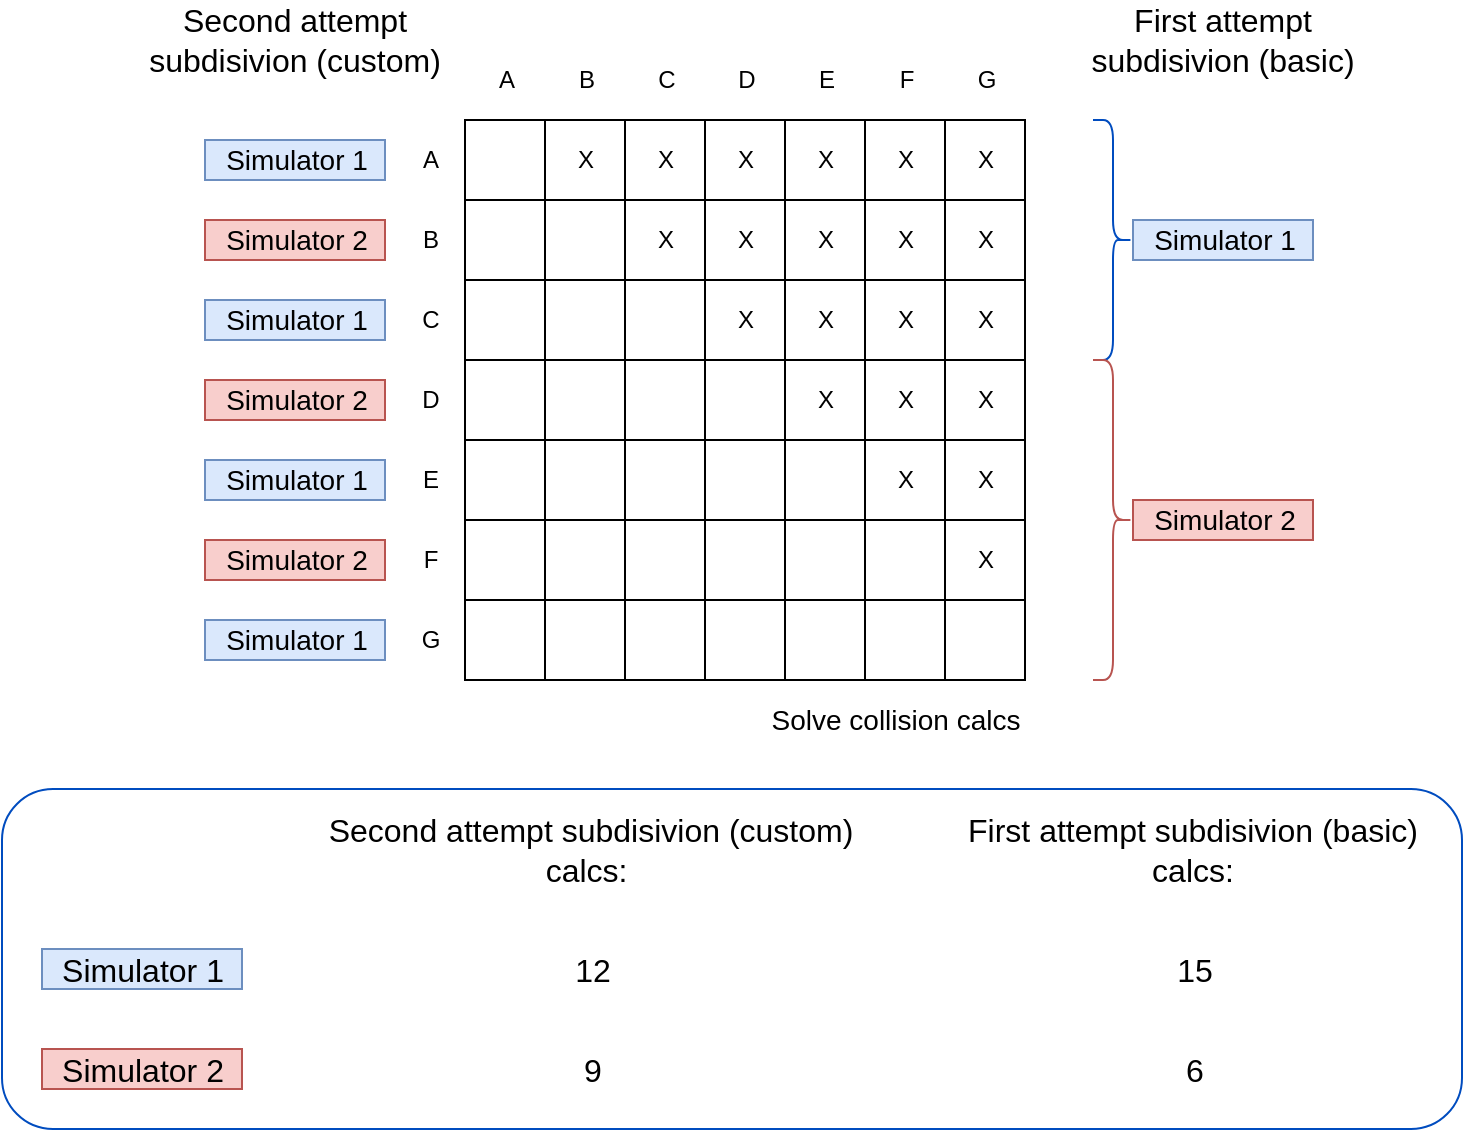 <mxfile version="12.9.7" type="device"><diagram id="iaJU6CxeEKp-TlRwAlS2" name="Page-1"><mxGraphModel dx="1364" dy="787" grid="1" gridSize="10" guides="1" tooltips="1" connect="1" arrows="1" fold="1" page="1" pageScale="1" pageWidth="827" pageHeight="1169" math="0" shadow="0"><root><mxCell id="0"/><mxCell id="1" parent="0"/><mxCell id="Pk6dAIkG8WQ61QbKKTJH-95" value="" style="rounded=1;whiteSpace=wrap;html=1;strokeColor=#004CBF;fillColor=none;gradientColor=none;fontSize=16;" vertex="1" parent="1"><mxGeometry x="49" y="414.5" width="730" height="170" as="geometry"/></mxCell><mxCell id="Pk6dAIkG8WQ61QbKKTJH-1" value="X" style="rounded=0;whiteSpace=wrap;html=1;" vertex="1" parent="1"><mxGeometry x="320.5" y="80" width="40" height="40" as="geometry"/></mxCell><mxCell id="Pk6dAIkG8WQ61QbKKTJH-2" value="X" style="rounded=0;whiteSpace=wrap;html=1;" vertex="1" parent="1"><mxGeometry x="360.5" y="80" width="40" height="40" as="geometry"/></mxCell><mxCell id="Pk6dAIkG8WQ61QbKKTJH-3" value="X" style="rounded=0;whiteSpace=wrap;html=1;" vertex="1" parent="1"><mxGeometry x="400.5" y="80" width="40" height="40" as="geometry"/></mxCell><mxCell id="Pk6dAIkG8WQ61QbKKTJH-4" value="X" style="rounded=0;whiteSpace=wrap;html=1;" vertex="1" parent="1"><mxGeometry x="440.5" y="80" width="40" height="40" as="geometry"/></mxCell><mxCell id="Pk6dAIkG8WQ61QbKKTJH-5" value="X" style="rounded=0;whiteSpace=wrap;html=1;" vertex="1" parent="1"><mxGeometry x="480.5" y="80" width="40" height="40" as="geometry"/></mxCell><mxCell id="Pk6dAIkG8WQ61QbKKTJH-6" value="X" style="rounded=0;whiteSpace=wrap;html=1;" vertex="1" parent="1"><mxGeometry x="520.5" y="80" width="40" height="40" as="geometry"/></mxCell><mxCell id="Pk6dAIkG8WQ61QbKKTJH-7" value="" style="rounded=0;whiteSpace=wrap;html=1;" vertex="1" parent="1"><mxGeometry x="320.5" y="120" width="40" height="40" as="geometry"/></mxCell><mxCell id="Pk6dAIkG8WQ61QbKKTJH-8" value="X" style="rounded=0;whiteSpace=wrap;html=1;" vertex="1" parent="1"><mxGeometry x="360.5" y="120" width="40" height="40" as="geometry"/></mxCell><mxCell id="Pk6dAIkG8WQ61QbKKTJH-9" value="X" style="rounded=0;whiteSpace=wrap;html=1;" vertex="1" parent="1"><mxGeometry x="400.5" y="120" width="40" height="40" as="geometry"/></mxCell><mxCell id="Pk6dAIkG8WQ61QbKKTJH-10" value="X" style="rounded=0;whiteSpace=wrap;html=1;" vertex="1" parent="1"><mxGeometry x="440.5" y="120" width="40" height="40" as="geometry"/></mxCell><mxCell id="Pk6dAIkG8WQ61QbKKTJH-11" value="X" style="rounded=0;whiteSpace=wrap;html=1;" vertex="1" parent="1"><mxGeometry x="480.5" y="120" width="40" height="40" as="geometry"/></mxCell><mxCell id="Pk6dAIkG8WQ61QbKKTJH-12" value="X" style="rounded=0;whiteSpace=wrap;html=1;" vertex="1" parent="1"><mxGeometry x="520.5" y="120" width="40" height="40" as="geometry"/></mxCell><mxCell id="Pk6dAIkG8WQ61QbKKTJH-13" value="" style="rounded=0;whiteSpace=wrap;html=1;" vertex="1" parent="1"><mxGeometry x="320.5" y="160" width="40" height="40" as="geometry"/></mxCell><mxCell id="Pk6dAIkG8WQ61QbKKTJH-14" value="" style="rounded=0;whiteSpace=wrap;html=1;" vertex="1" parent="1"><mxGeometry x="360.5" y="160" width="40" height="40" as="geometry"/></mxCell><mxCell id="Pk6dAIkG8WQ61QbKKTJH-15" value="X" style="rounded=0;whiteSpace=wrap;html=1;" vertex="1" parent="1"><mxGeometry x="400.5" y="160" width="40" height="40" as="geometry"/></mxCell><mxCell id="Pk6dAIkG8WQ61QbKKTJH-16" value="X" style="rounded=0;whiteSpace=wrap;html=1;" vertex="1" parent="1"><mxGeometry x="440.5" y="160" width="40" height="40" as="geometry"/></mxCell><mxCell id="Pk6dAIkG8WQ61QbKKTJH-17" value="X" style="rounded=0;whiteSpace=wrap;html=1;" vertex="1" parent="1"><mxGeometry x="480.5" y="160" width="40" height="40" as="geometry"/></mxCell><mxCell id="Pk6dAIkG8WQ61QbKKTJH-18" value="X" style="rounded=0;whiteSpace=wrap;html=1;" vertex="1" parent="1"><mxGeometry x="520.5" y="160" width="40" height="40" as="geometry"/></mxCell><mxCell id="Pk6dAIkG8WQ61QbKKTJH-19" value="" style="rounded=0;whiteSpace=wrap;html=1;" vertex="1" parent="1"><mxGeometry x="320.5" y="200" width="40" height="40" as="geometry"/></mxCell><mxCell id="Pk6dAIkG8WQ61QbKKTJH-20" value="" style="rounded=0;whiteSpace=wrap;html=1;" vertex="1" parent="1"><mxGeometry x="360.5" y="200" width="40" height="40" as="geometry"/></mxCell><mxCell id="Pk6dAIkG8WQ61QbKKTJH-21" value="" style="rounded=0;whiteSpace=wrap;html=1;" vertex="1" parent="1"><mxGeometry x="400.5" y="200" width="40" height="40" as="geometry"/></mxCell><mxCell id="Pk6dAIkG8WQ61QbKKTJH-22" value="X" style="rounded=0;whiteSpace=wrap;html=1;" vertex="1" parent="1"><mxGeometry x="440.5" y="200" width="40" height="40" as="geometry"/></mxCell><mxCell id="Pk6dAIkG8WQ61QbKKTJH-23" value="X" style="rounded=0;whiteSpace=wrap;html=1;" vertex="1" parent="1"><mxGeometry x="480.5" y="200" width="40" height="40" as="geometry"/></mxCell><mxCell id="Pk6dAIkG8WQ61QbKKTJH-24" value="X" style="rounded=0;whiteSpace=wrap;html=1;" vertex="1" parent="1"><mxGeometry x="520.5" y="200" width="40" height="40" as="geometry"/></mxCell><mxCell id="Pk6dAIkG8WQ61QbKKTJH-25" value="" style="rounded=0;whiteSpace=wrap;html=1;" vertex="1" parent="1"><mxGeometry x="320.5" y="240" width="40" height="40" as="geometry"/></mxCell><mxCell id="Pk6dAIkG8WQ61QbKKTJH-26" value="" style="rounded=0;whiteSpace=wrap;html=1;" vertex="1" parent="1"><mxGeometry x="360.5" y="240" width="40" height="40" as="geometry"/></mxCell><mxCell id="Pk6dAIkG8WQ61QbKKTJH-27" value="" style="rounded=0;whiteSpace=wrap;html=1;" vertex="1" parent="1"><mxGeometry x="400.5" y="240" width="40" height="40" as="geometry"/></mxCell><mxCell id="Pk6dAIkG8WQ61QbKKTJH-28" value="" style="rounded=0;whiteSpace=wrap;html=1;" vertex="1" parent="1"><mxGeometry x="440.5" y="240" width="40" height="40" as="geometry"/></mxCell><mxCell id="Pk6dAIkG8WQ61QbKKTJH-29" value="X" style="rounded=0;whiteSpace=wrap;html=1;" vertex="1" parent="1"><mxGeometry x="480.5" y="240" width="40" height="40" as="geometry"/></mxCell><mxCell id="Pk6dAIkG8WQ61QbKKTJH-30" value="X" style="rounded=0;whiteSpace=wrap;html=1;" vertex="1" parent="1"><mxGeometry x="520.5" y="240" width="40" height="40" as="geometry"/></mxCell><mxCell id="Pk6dAIkG8WQ61QbKKTJH-31" value="" style="rounded=0;whiteSpace=wrap;html=1;" vertex="1" parent="1"><mxGeometry x="320.5" y="280" width="40" height="40" as="geometry"/></mxCell><mxCell id="Pk6dAIkG8WQ61QbKKTJH-32" value="" style="rounded=0;whiteSpace=wrap;html=1;" vertex="1" parent="1"><mxGeometry x="360.5" y="280" width="40" height="40" as="geometry"/></mxCell><mxCell id="Pk6dAIkG8WQ61QbKKTJH-33" value="" style="rounded=0;whiteSpace=wrap;html=1;" vertex="1" parent="1"><mxGeometry x="400.5" y="280" width="40" height="40" as="geometry"/></mxCell><mxCell id="Pk6dAIkG8WQ61QbKKTJH-34" value="" style="rounded=0;whiteSpace=wrap;html=1;" vertex="1" parent="1"><mxGeometry x="440.5" y="280" width="40" height="40" as="geometry"/></mxCell><mxCell id="Pk6dAIkG8WQ61QbKKTJH-35" value="" style="rounded=0;whiteSpace=wrap;html=1;" vertex="1" parent="1"><mxGeometry x="480.5" y="280" width="40" height="40" as="geometry"/></mxCell><mxCell id="Pk6dAIkG8WQ61QbKKTJH-36" value="X" style="rounded=0;whiteSpace=wrap;html=1;" vertex="1" parent="1"><mxGeometry x="520.5" y="280" width="40" height="40" as="geometry"/></mxCell><mxCell id="Pk6dAIkG8WQ61QbKKTJH-37" value="" style="rounded=0;whiteSpace=wrap;html=1;" vertex="1" parent="1"><mxGeometry x="280.5" y="80" width="40" height="40" as="geometry"/></mxCell><mxCell id="Pk6dAIkG8WQ61QbKKTJH-38" value="" style="rounded=0;whiteSpace=wrap;html=1;" vertex="1" parent="1"><mxGeometry x="280.5" y="120" width="40" height="40" as="geometry"/></mxCell><mxCell id="Pk6dAIkG8WQ61QbKKTJH-39" value="" style="rounded=0;whiteSpace=wrap;html=1;" vertex="1" parent="1"><mxGeometry x="280.5" y="160" width="40" height="40" as="geometry"/></mxCell><mxCell id="Pk6dAIkG8WQ61QbKKTJH-40" value="" style="rounded=0;whiteSpace=wrap;html=1;" vertex="1" parent="1"><mxGeometry x="280.5" y="200" width="40" height="40" as="geometry"/></mxCell><mxCell id="Pk6dAIkG8WQ61QbKKTJH-41" value="" style="rounded=0;whiteSpace=wrap;html=1;" vertex="1" parent="1"><mxGeometry x="280.5" y="240" width="40" height="40" as="geometry"/></mxCell><mxCell id="Pk6dAIkG8WQ61QbKKTJH-42" value="" style="rounded=0;whiteSpace=wrap;html=1;" vertex="1" parent="1"><mxGeometry x="280.5" y="280" width="40" height="40" as="geometry"/></mxCell><mxCell id="Pk6dAIkG8WQ61QbKKTJH-43" value="" style="rounded=0;whiteSpace=wrap;html=1;" vertex="1" parent="1"><mxGeometry x="280.5" y="320" width="40" height="40" as="geometry"/></mxCell><mxCell id="Pk6dAIkG8WQ61QbKKTJH-44" value="" style="rounded=0;whiteSpace=wrap;html=1;" vertex="1" parent="1"><mxGeometry x="320.5" y="320" width="40" height="40" as="geometry"/></mxCell><mxCell id="Pk6dAIkG8WQ61QbKKTJH-45" value="" style="rounded=0;whiteSpace=wrap;html=1;" vertex="1" parent="1"><mxGeometry x="360.5" y="320" width="40" height="40" as="geometry"/></mxCell><mxCell id="Pk6dAIkG8WQ61QbKKTJH-46" value="" style="rounded=0;whiteSpace=wrap;html=1;" vertex="1" parent="1"><mxGeometry x="400.5" y="320" width="40" height="40" as="geometry"/></mxCell><mxCell id="Pk6dAIkG8WQ61QbKKTJH-48" value="" style="rounded=0;whiteSpace=wrap;html=1;" vertex="1" parent="1"><mxGeometry x="440.5" y="320" width="40" height="40" as="geometry"/></mxCell><mxCell id="Pk6dAIkG8WQ61QbKKTJH-49" value="" style="rounded=0;whiteSpace=wrap;html=1;" vertex="1" parent="1"><mxGeometry x="480.5" y="320" width="40" height="40" as="geometry"/></mxCell><mxCell id="Pk6dAIkG8WQ61QbKKTJH-50" value="" style="rounded=0;whiteSpace=wrap;html=1;" vertex="1" parent="1"><mxGeometry x="520.5" y="320" width="40" height="40" as="geometry"/></mxCell><mxCell id="Pk6dAIkG8WQ61QbKKTJH-51" value="A" style="text;html=1;align=center;verticalAlign=middle;resizable=0;points=[];autosize=1;" vertex="1" parent="1"><mxGeometry x="252.5" y="90" width="20" height="20" as="geometry"/></mxCell><mxCell id="Pk6dAIkG8WQ61QbKKTJH-52" value="B" style="text;html=1;align=center;verticalAlign=middle;resizable=0;points=[];autosize=1;" vertex="1" parent="1"><mxGeometry x="252.5" y="130" width="20" height="20" as="geometry"/></mxCell><mxCell id="Pk6dAIkG8WQ61QbKKTJH-53" value="C" style="text;html=1;align=center;verticalAlign=middle;resizable=0;points=[];autosize=1;" vertex="1" parent="1"><mxGeometry x="252.5" y="170" width="20" height="20" as="geometry"/></mxCell><mxCell id="Pk6dAIkG8WQ61QbKKTJH-54" value="D" style="text;html=1;align=center;verticalAlign=middle;resizable=0;points=[];autosize=1;" vertex="1" parent="1"><mxGeometry x="252.5" y="210" width="20" height="20" as="geometry"/></mxCell><mxCell id="Pk6dAIkG8WQ61QbKKTJH-55" value="E" style="text;html=1;align=center;verticalAlign=middle;resizable=0;points=[];autosize=1;" vertex="1" parent="1"><mxGeometry x="252.5" y="250" width="20" height="20" as="geometry"/></mxCell><mxCell id="Pk6dAIkG8WQ61QbKKTJH-56" value="F" style="text;html=1;align=center;verticalAlign=middle;resizable=0;points=[];autosize=1;" vertex="1" parent="1"><mxGeometry x="252.5" y="290" width="20" height="20" as="geometry"/></mxCell><mxCell id="Pk6dAIkG8WQ61QbKKTJH-57" value="G" style="text;html=1;align=center;verticalAlign=middle;resizable=0;points=[];autosize=1;" vertex="1" parent="1"><mxGeometry x="252.5" y="330" width="20" height="20" as="geometry"/></mxCell><mxCell id="Pk6dAIkG8WQ61QbKKTJH-58" value="A" style="text;html=1;align=center;verticalAlign=middle;resizable=0;points=[];autosize=1;" vertex="1" parent="1"><mxGeometry x="290.5" y="50" width="20" height="20" as="geometry"/></mxCell><mxCell id="Pk6dAIkG8WQ61QbKKTJH-59" value="B" style="text;html=1;align=center;verticalAlign=middle;resizable=0;points=[];autosize=1;" vertex="1" parent="1"><mxGeometry x="330.5" y="50" width="20" height="20" as="geometry"/></mxCell><mxCell id="Pk6dAIkG8WQ61QbKKTJH-60" value="C" style="text;html=1;align=center;verticalAlign=middle;resizable=0;points=[];autosize=1;" vertex="1" parent="1"><mxGeometry x="370.5" y="50" width="20" height="20" as="geometry"/></mxCell><mxCell id="Pk6dAIkG8WQ61QbKKTJH-61" value="D" style="text;html=1;align=center;verticalAlign=middle;resizable=0;points=[];autosize=1;" vertex="1" parent="1"><mxGeometry x="410.5" y="50" width="20" height="20" as="geometry"/></mxCell><mxCell id="Pk6dAIkG8WQ61QbKKTJH-62" value="E" style="text;html=1;align=center;verticalAlign=middle;resizable=0;points=[];autosize=1;" vertex="1" parent="1"><mxGeometry x="450.5" y="50" width="20" height="20" as="geometry"/></mxCell><mxCell id="Pk6dAIkG8WQ61QbKKTJH-63" value="F" style="text;html=1;align=center;verticalAlign=middle;resizable=0;points=[];autosize=1;" vertex="1" parent="1"><mxGeometry x="490.5" y="50" width="20" height="20" as="geometry"/></mxCell><mxCell id="Pk6dAIkG8WQ61QbKKTJH-64" value="G" style="text;html=1;align=center;verticalAlign=middle;resizable=0;points=[];autosize=1;" vertex="1" parent="1"><mxGeometry x="530.5" y="50" width="20" height="20" as="geometry"/></mxCell><mxCell id="Pk6dAIkG8WQ61QbKKTJH-65" value="Solve collision calcs" style="text;html=1;strokeColor=none;fillColor=none;align=center;verticalAlign=middle;whiteSpace=wrap;rounded=0;fontSize=14;" vertex="1" parent="1"><mxGeometry x="430.5" y="370" width="130" height="20" as="geometry"/></mxCell><mxCell id="Pk6dAIkG8WQ61QbKKTJH-66" value="" style="shape=curlyBracket;whiteSpace=wrap;html=1;rounded=1;fontSize=14;flipH=1;fillColor=#FC1414;strokeColor=#004CBF;gradientColor=none;" vertex="1" parent="1"><mxGeometry x="594.5" y="80" width="20" height="120" as="geometry"/></mxCell><mxCell id="Pk6dAIkG8WQ61QbKKTJH-71" value="" style="shape=curlyBracket;whiteSpace=wrap;html=1;rounded=1;fontSize=14;flipH=1;fillColor=#f8cecc;strokeColor=#b85450;" vertex="1" parent="1"><mxGeometry x="594.5" y="200" width="20" height="160" as="geometry"/></mxCell><mxCell id="Pk6dAIkG8WQ61QbKKTJH-72" value="Simulator 1" style="text;html=1;align=center;verticalAlign=middle;resizable=0;points=[];autosize=1;fontSize=14;fillColor=#dae8fc;strokeColor=#6c8ebf;" vertex="1" parent="1"><mxGeometry x="614.5" y="130" width="90" height="20" as="geometry"/></mxCell><mxCell id="Pk6dAIkG8WQ61QbKKTJH-73" value="Simulator 2" style="text;html=1;align=center;verticalAlign=middle;resizable=0;points=[];autosize=1;fontSize=14;fillColor=#f8cecc;strokeColor=#b85450;" vertex="1" parent="1"><mxGeometry x="614.5" y="270" width="90" height="20" as="geometry"/></mxCell><mxCell id="Pk6dAIkG8WQ61QbKKTJH-74" value="Simulator 1" style="text;html=1;align=center;verticalAlign=middle;resizable=0;points=[];autosize=1;fontSize=14;fillColor=#dae8fc;strokeColor=#6c8ebf;" vertex="1" parent="1"><mxGeometry x="150.5" y="90" width="90" height="20" as="geometry"/></mxCell><mxCell id="Pk6dAIkG8WQ61QbKKTJH-75" value="Simulator 1" style="text;html=1;align=center;verticalAlign=middle;resizable=0;points=[];autosize=1;fontSize=14;fillColor=#dae8fc;strokeColor=#6c8ebf;" vertex="1" parent="1"><mxGeometry x="150.5" y="170" width="90" height="20" as="geometry"/></mxCell><mxCell id="Pk6dAIkG8WQ61QbKKTJH-76" value="Simulator 1" style="text;html=1;align=center;verticalAlign=middle;resizable=0;points=[];autosize=1;fontSize=14;fillColor=#dae8fc;strokeColor=#6c8ebf;" vertex="1" parent="1"><mxGeometry x="150.5" y="250" width="90" height="20" as="geometry"/></mxCell><mxCell id="Pk6dAIkG8WQ61QbKKTJH-77" value="Simulator 1" style="text;html=1;align=center;verticalAlign=middle;resizable=0;points=[];autosize=1;fontSize=14;fillColor=#dae8fc;strokeColor=#6c8ebf;" vertex="1" parent="1"><mxGeometry x="150.5" y="330" width="90" height="20" as="geometry"/></mxCell><mxCell id="Pk6dAIkG8WQ61QbKKTJH-79" value="Simulator 2" style="text;html=1;align=center;verticalAlign=middle;resizable=0;points=[];autosize=1;fontSize=14;fillColor=#f8cecc;strokeColor=#b85450;" vertex="1" parent="1"><mxGeometry x="150.5" y="130" width="90" height="20" as="geometry"/></mxCell><mxCell id="Pk6dAIkG8WQ61QbKKTJH-80" value="Simulator 2" style="text;html=1;align=center;verticalAlign=middle;resizable=0;points=[];autosize=1;fontSize=14;fillColor=#f8cecc;strokeColor=#b85450;" vertex="1" parent="1"><mxGeometry x="150.5" y="210" width="90" height="20" as="geometry"/></mxCell><mxCell id="Pk6dAIkG8WQ61QbKKTJH-81" value="Simulator 2" style="text;html=1;align=center;verticalAlign=middle;resizable=0;points=[];autosize=1;fontSize=14;fillColor=#f8cecc;strokeColor=#b85450;" vertex="1" parent="1"><mxGeometry x="150.5" y="290" width="90" height="20" as="geometry"/></mxCell><mxCell id="Pk6dAIkG8WQ61QbKKTJH-84" value="First attempt subdisivion (basic)" style="text;html=1;strokeColor=none;fillColor=none;align=center;verticalAlign=middle;whiteSpace=wrap;rounded=0;fontSize=16;" vertex="1" parent="1"><mxGeometry x="579" y="20" width="161" height="40" as="geometry"/></mxCell><mxCell id="Pk6dAIkG8WQ61QbKKTJH-85" value="Second attempt subdisivion (custom)" style="text;html=1;strokeColor=none;fillColor=none;align=center;verticalAlign=middle;whiteSpace=wrap;rounded=0;fontSize=16;" vertex="1" parent="1"><mxGeometry x="115" y="20" width="161" height="40" as="geometry"/></mxCell><mxCell id="Pk6dAIkG8WQ61QbKKTJH-86" value="Second attempt subdisivion (custom) calcs:&amp;nbsp;" style="text;html=1;strokeColor=none;fillColor=none;align=center;verticalAlign=middle;whiteSpace=wrap;rounded=0;fontSize=16;" vertex="1" parent="1"><mxGeometry x="208" y="424.5" width="271" height="40" as="geometry"/></mxCell><mxCell id="Pk6dAIkG8WQ61QbKKTJH-87" value="First attempt subdisivion (basic) calcs:" style="text;html=1;strokeColor=none;fillColor=none;align=center;verticalAlign=middle;whiteSpace=wrap;rounded=0;fontSize=16;" vertex="1" parent="1"><mxGeometry x="529" y="424.5" width="231" height="40" as="geometry"/></mxCell><mxCell id="Pk6dAIkG8WQ61QbKKTJH-88" value="Simulator 1" style="text;html=1;align=center;verticalAlign=middle;resizable=0;points=[];autosize=1;fontSize=16;fillColor=#dae8fc;strokeColor=#6c8ebf;" vertex="1" parent="1"><mxGeometry x="69" y="494.5" width="100" height="20" as="geometry"/></mxCell><mxCell id="Pk6dAIkG8WQ61QbKKTJH-90" value="Simulator 2" style="text;html=1;align=center;verticalAlign=middle;resizable=0;points=[];autosize=1;fontSize=16;fillColor=#f8cecc;strokeColor=#b85450;" vertex="1" parent="1"><mxGeometry x="69" y="544.5" width="100" height="20" as="geometry"/></mxCell><mxCell id="Pk6dAIkG8WQ61QbKKTJH-91" value="12" style="text;html=1;align=center;verticalAlign=middle;resizable=0;points=[];autosize=1;fontSize=16;" vertex="1" parent="1"><mxGeometry x="328.5" y="494.5" width="30" height="20" as="geometry"/></mxCell><mxCell id="Pk6dAIkG8WQ61QbKKTJH-92" value="15" style="text;html=1;align=center;verticalAlign=middle;resizable=0;points=[];autosize=1;fontSize=16;" vertex="1" parent="1"><mxGeometry x="629.5" y="494.5" width="30" height="20" as="geometry"/></mxCell><mxCell id="Pk6dAIkG8WQ61QbKKTJH-93" value="9" style="text;html=1;align=center;verticalAlign=middle;resizable=0;points=[];autosize=1;fontSize=16;" vertex="1" parent="1"><mxGeometry x="333.5" y="544.5" width="20" height="20" as="geometry"/></mxCell><mxCell id="Pk6dAIkG8WQ61QbKKTJH-94" value="6" style="text;html=1;align=center;verticalAlign=middle;resizable=0;points=[];autosize=1;fontSize=16;" vertex="1" parent="1"><mxGeometry x="634.5" y="544.5" width="20" height="20" as="geometry"/></mxCell></root></mxGraphModel></diagram></mxfile>